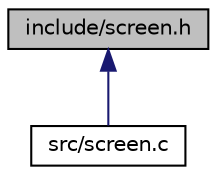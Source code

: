 digraph "include/screen.h"
{
 // LATEX_PDF_SIZE
  edge [fontname="Helvetica",fontsize="10",labelfontname="Helvetica",labelfontsize="10"];
  node [fontname="Helvetica",fontsize="10",shape=record];
  Node1 [label="include/screen.h",height=0.2,width=0.4,color="black", fillcolor="grey75", style="filled", fontcolor="black",tooltip="It defines a screen."];
  Node1 -> Node2 [dir="back",color="midnightblue",fontsize="10",style="solid"];
  Node2 [label="src/screen.c",height=0.2,width=0.4,color="black", fillcolor="white", style="filled",URL="$screen_8c.html",tooltip="It defines a screen."];
}
